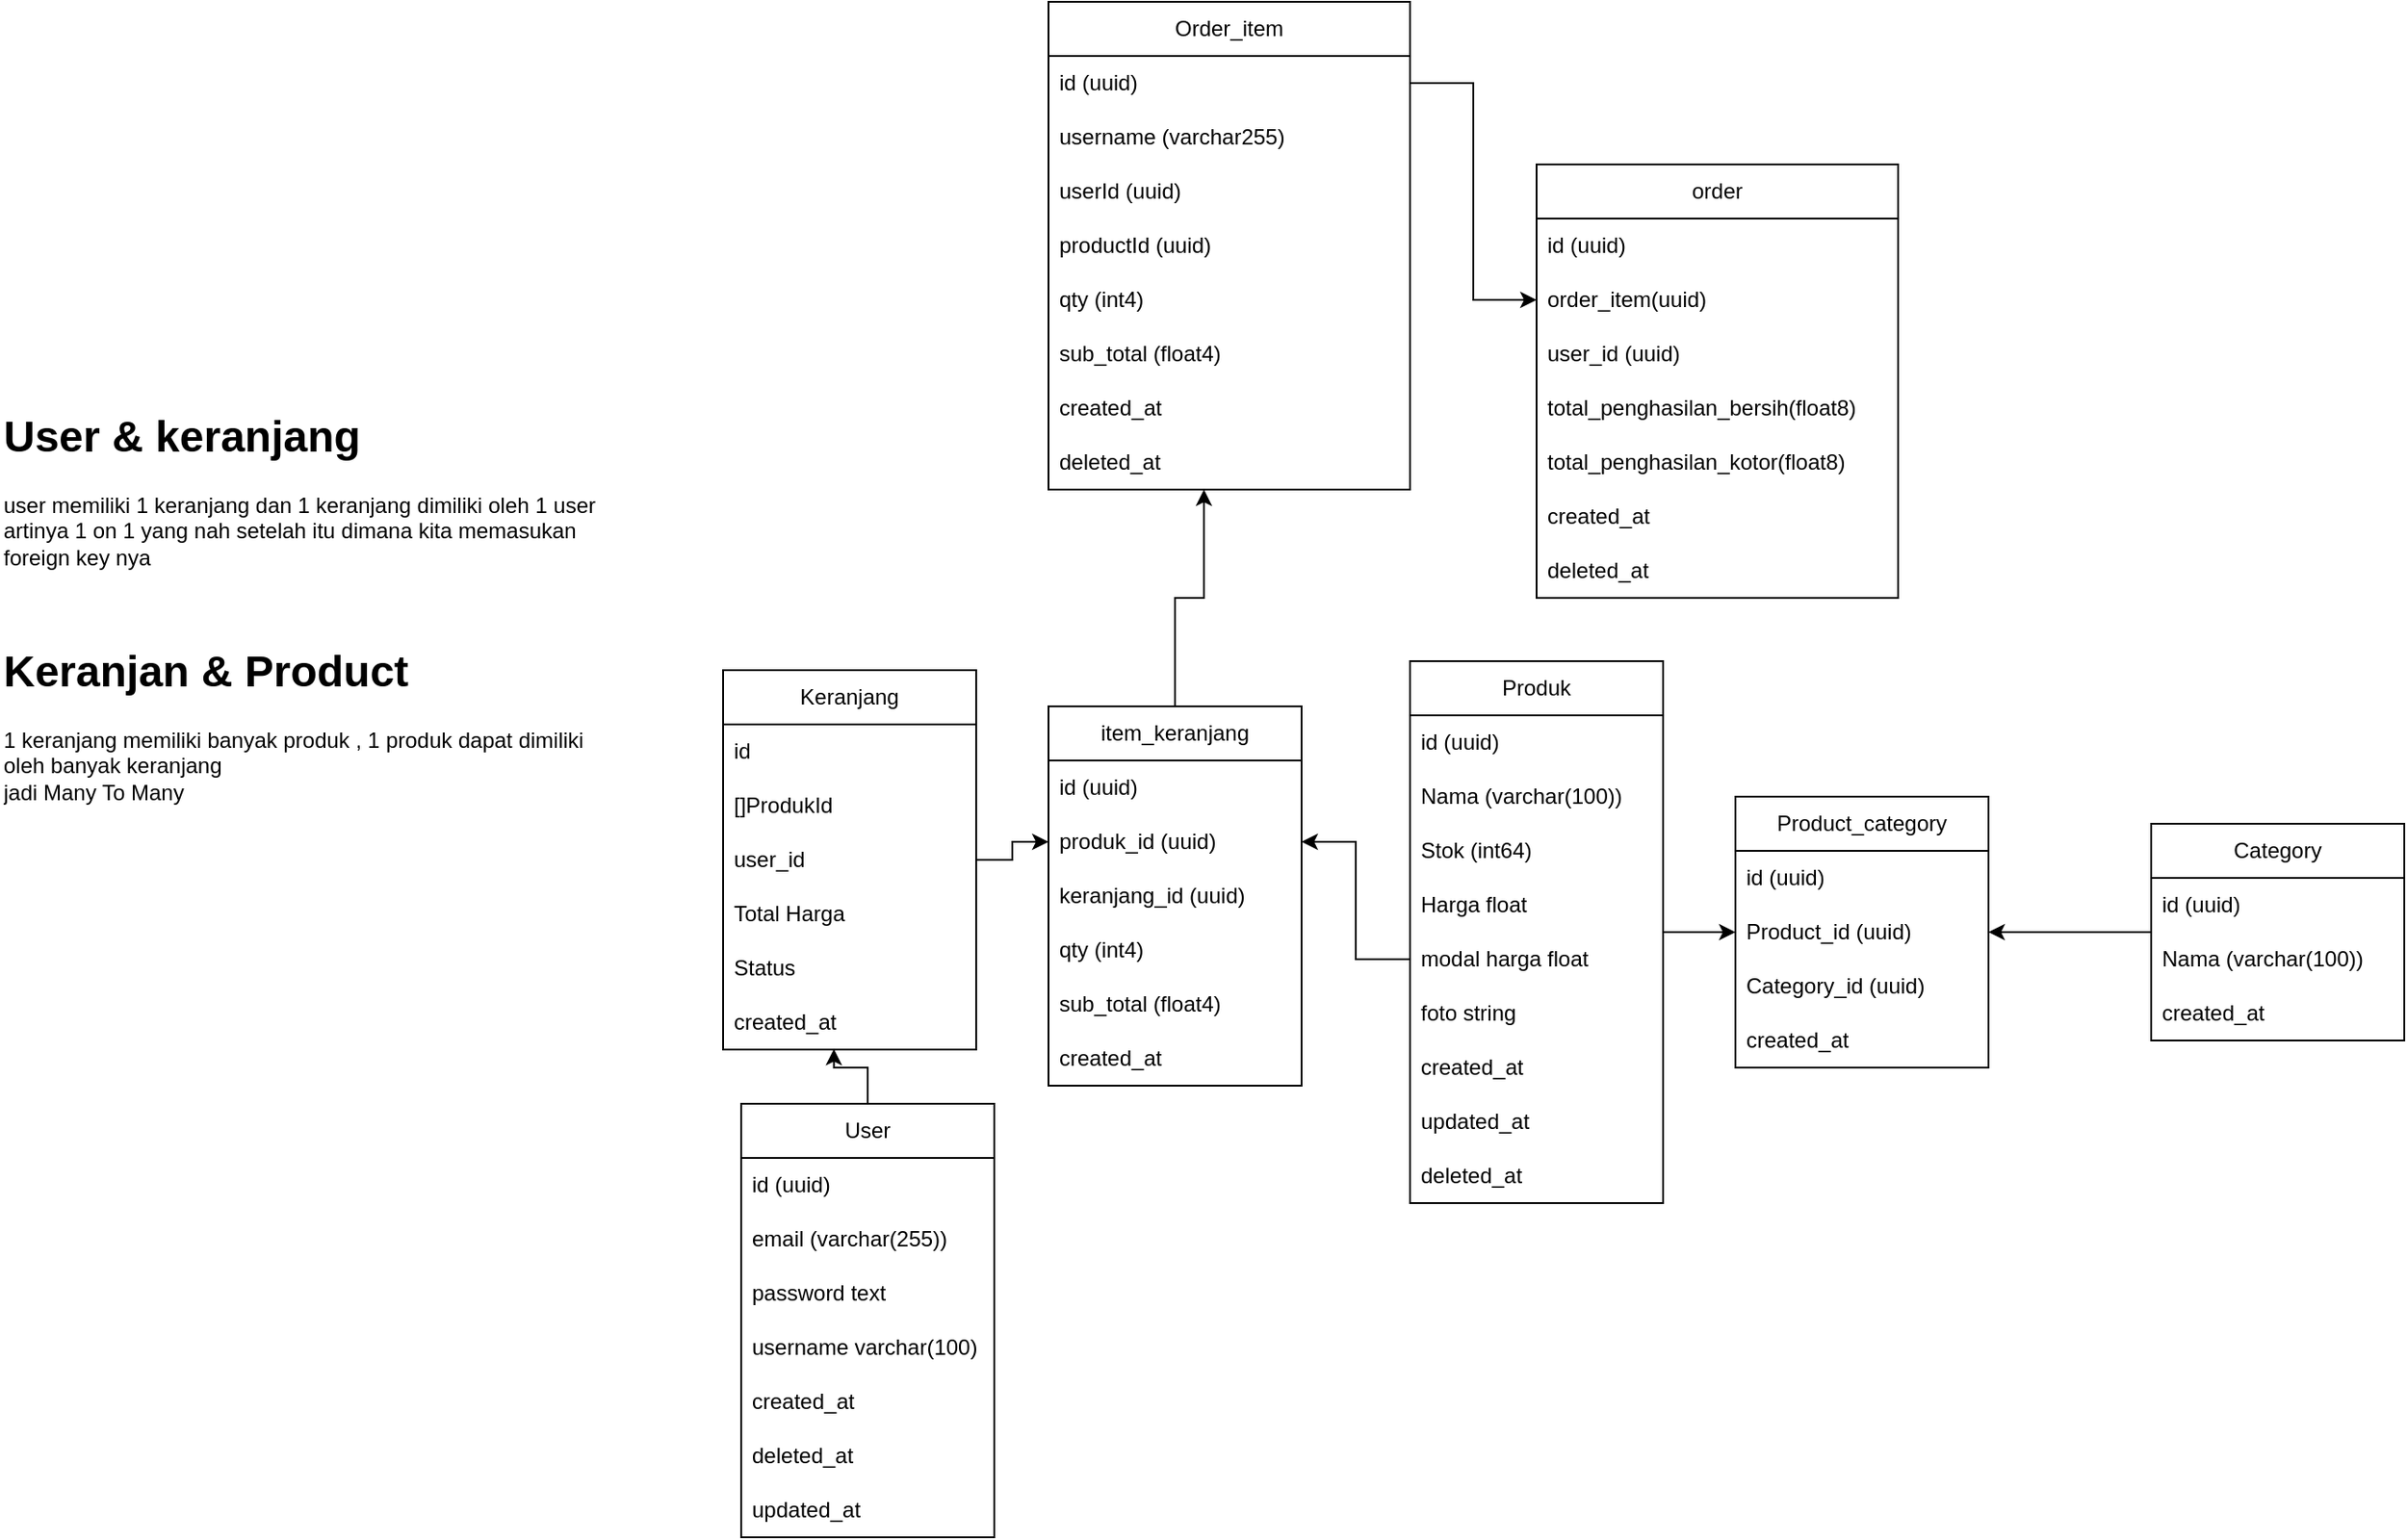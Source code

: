 <mxfile version="24.7.13">
  <diagram name="Page-1" id="lOJd_2yzAuHPyzFfPZ1G">
    <mxGraphModel dx="1784" dy="1595" grid="1" gridSize="10" guides="1" tooltips="1" connect="1" arrows="1" fold="1" page="1" pageScale="1" pageWidth="827" pageHeight="1169" math="0" shadow="0">
      <root>
        <mxCell id="0" />
        <mxCell id="1" parent="0" />
        <mxCell id="qd2NEyFKi7hXgLEbrFFD-2" value="User" style="swimlane;fontStyle=0;childLayout=stackLayout;horizontal=1;startSize=30;horizontalStack=0;resizeParent=1;resizeParentMax=0;resizeLast=0;collapsible=1;marginBottom=0;whiteSpace=wrap;html=1;" parent="1" vertex="1">
          <mxGeometry x="60" y="430" width="140" height="240" as="geometry" />
        </mxCell>
        <mxCell id="qd2NEyFKi7hXgLEbrFFD-3" value="id (uuid)" style="text;strokeColor=none;fillColor=none;align=left;verticalAlign=middle;spacingLeft=4;spacingRight=4;overflow=hidden;points=[[0,0.5],[1,0.5]];portConstraint=eastwest;rotatable=0;whiteSpace=wrap;html=1;" parent="qd2NEyFKi7hXgLEbrFFD-2" vertex="1">
          <mxGeometry y="30" width="140" height="30" as="geometry" />
        </mxCell>
        <mxCell id="qd2NEyFKi7hXgLEbrFFD-4" value="email (varchar(255))" style="text;strokeColor=none;fillColor=none;align=left;verticalAlign=middle;spacingLeft=4;spacingRight=4;overflow=hidden;points=[[0,0.5],[1,0.5]];portConstraint=eastwest;rotatable=0;whiteSpace=wrap;html=1;" parent="qd2NEyFKi7hXgLEbrFFD-2" vertex="1">
          <mxGeometry y="60" width="140" height="30" as="geometry" />
        </mxCell>
        <mxCell id="qd2NEyFKi7hXgLEbrFFD-5" value="password text" style="text;strokeColor=none;fillColor=none;align=left;verticalAlign=middle;spacingLeft=4;spacingRight=4;overflow=hidden;points=[[0,0.5],[1,0.5]];portConstraint=eastwest;rotatable=0;whiteSpace=wrap;html=1;" parent="qd2NEyFKi7hXgLEbrFFD-2" vertex="1">
          <mxGeometry y="90" width="140" height="30" as="geometry" />
        </mxCell>
        <mxCell id="qd2NEyFKi7hXgLEbrFFD-6" value="username varchar(100)" style="text;strokeColor=none;fillColor=none;align=left;verticalAlign=middle;spacingLeft=4;spacingRight=4;overflow=hidden;points=[[0,0.5],[1,0.5]];portConstraint=eastwest;rotatable=0;whiteSpace=wrap;html=1;" parent="qd2NEyFKi7hXgLEbrFFD-2" vertex="1">
          <mxGeometry y="120" width="140" height="30" as="geometry" />
        </mxCell>
        <mxCell id="qd2NEyFKi7hXgLEbrFFD-17" value="created_at" style="text;strokeColor=none;fillColor=none;align=left;verticalAlign=middle;spacingLeft=4;spacingRight=4;overflow=hidden;points=[[0,0.5],[1,0.5]];portConstraint=eastwest;rotatable=0;whiteSpace=wrap;html=1;" parent="qd2NEyFKi7hXgLEbrFFD-2" vertex="1">
          <mxGeometry y="150" width="140" height="30" as="geometry" />
        </mxCell>
        <mxCell id="qd2NEyFKi7hXgLEbrFFD-19" value="deleted_at" style="text;strokeColor=none;fillColor=none;align=left;verticalAlign=middle;spacingLeft=4;spacingRight=4;overflow=hidden;points=[[0,0.5],[1,0.5]];portConstraint=eastwest;rotatable=0;whiteSpace=wrap;html=1;" parent="qd2NEyFKi7hXgLEbrFFD-2" vertex="1">
          <mxGeometry y="180" width="140" height="30" as="geometry" />
        </mxCell>
        <mxCell id="qd2NEyFKi7hXgLEbrFFD-18" value="updated_at" style="text;strokeColor=none;fillColor=none;align=left;verticalAlign=middle;spacingLeft=4;spacingRight=4;overflow=hidden;points=[[0,0.5],[1,0.5]];portConstraint=eastwest;rotatable=0;whiteSpace=wrap;html=1;" parent="qd2NEyFKi7hXgLEbrFFD-2" vertex="1">
          <mxGeometry y="210" width="140" height="30" as="geometry" />
        </mxCell>
        <mxCell id="F3YSlElswfN9C0F0ZAho-8" style="edgeStyle=orthogonalEdgeStyle;rounded=0;orthogonalLoop=1;jettySize=auto;html=1;" parent="1" source="qd2NEyFKi7hXgLEbrFFD-7" target="F3YSlElswfN9C0F0ZAho-5" edge="1">
          <mxGeometry relative="1" as="geometry" />
        </mxCell>
        <mxCell id="qd2NEyFKi7hXgLEbrFFD-7" value="Produk" style="swimlane;fontStyle=0;childLayout=stackLayout;horizontal=1;startSize=30;horizontalStack=0;resizeParent=1;resizeParentMax=0;resizeLast=0;collapsible=1;marginBottom=0;whiteSpace=wrap;html=1;" parent="1" vertex="1">
          <mxGeometry x="430" y="185" width="140" height="300" as="geometry" />
        </mxCell>
        <mxCell id="qd2NEyFKi7hXgLEbrFFD-8" value="id (uuid)" style="text;strokeColor=none;fillColor=none;align=left;verticalAlign=middle;spacingLeft=4;spacingRight=4;overflow=hidden;points=[[0,0.5],[1,0.5]];portConstraint=eastwest;rotatable=0;whiteSpace=wrap;html=1;" parent="qd2NEyFKi7hXgLEbrFFD-7" vertex="1">
          <mxGeometry y="30" width="140" height="30" as="geometry" />
        </mxCell>
        <mxCell id="qd2NEyFKi7hXgLEbrFFD-9" value="Nama (varchar(100))" style="text;strokeColor=none;fillColor=none;align=left;verticalAlign=middle;spacingLeft=4;spacingRight=4;overflow=hidden;points=[[0,0.5],[1,0.5]];portConstraint=eastwest;rotatable=0;whiteSpace=wrap;html=1;" parent="qd2NEyFKi7hXgLEbrFFD-7" vertex="1">
          <mxGeometry y="60" width="140" height="30" as="geometry" />
        </mxCell>
        <mxCell id="qd2NEyFKi7hXgLEbrFFD-10" value="Stok (int64)" style="text;strokeColor=none;fillColor=none;align=left;verticalAlign=middle;spacingLeft=4;spacingRight=4;overflow=hidden;points=[[0,0.5],[1,0.5]];portConstraint=eastwest;rotatable=0;whiteSpace=wrap;html=1;" parent="qd2NEyFKi7hXgLEbrFFD-7" vertex="1">
          <mxGeometry y="90" width="140" height="30" as="geometry" />
        </mxCell>
        <mxCell id="qd2NEyFKi7hXgLEbrFFD-11" value="Harga float" style="text;strokeColor=none;fillColor=none;align=left;verticalAlign=middle;spacingLeft=4;spacingRight=4;overflow=hidden;points=[[0,0.5],[1,0.5]];portConstraint=eastwest;rotatable=0;whiteSpace=wrap;html=1;" parent="qd2NEyFKi7hXgLEbrFFD-7" vertex="1">
          <mxGeometry y="120" width="140" height="30" as="geometry" />
        </mxCell>
        <mxCell id="qd2NEyFKi7hXgLEbrFFD-12" value="modal harga float" style="text;strokeColor=none;fillColor=none;align=left;verticalAlign=middle;spacingLeft=4;spacingRight=4;overflow=hidden;points=[[0,0.5],[1,0.5]];portConstraint=eastwest;rotatable=0;whiteSpace=wrap;html=1;" parent="qd2NEyFKi7hXgLEbrFFD-7" vertex="1">
          <mxGeometry y="150" width="140" height="30" as="geometry" />
        </mxCell>
        <mxCell id="qd2NEyFKi7hXgLEbrFFD-13" value="foto string" style="text;strokeColor=none;fillColor=none;align=left;verticalAlign=middle;spacingLeft=4;spacingRight=4;overflow=hidden;points=[[0,0.5],[1,0.5]];portConstraint=eastwest;rotatable=0;whiteSpace=wrap;html=1;" parent="qd2NEyFKi7hXgLEbrFFD-7" vertex="1">
          <mxGeometry y="180" width="140" height="30" as="geometry" />
        </mxCell>
        <mxCell id="qd2NEyFKi7hXgLEbrFFD-14" value="created_at" style="text;strokeColor=none;fillColor=none;align=left;verticalAlign=middle;spacingLeft=4;spacingRight=4;overflow=hidden;points=[[0,0.5],[1,0.5]];portConstraint=eastwest;rotatable=0;whiteSpace=wrap;html=1;" parent="qd2NEyFKi7hXgLEbrFFD-7" vertex="1">
          <mxGeometry y="210" width="140" height="30" as="geometry" />
        </mxCell>
        <mxCell id="qd2NEyFKi7hXgLEbrFFD-16" value="updated_at" style="text;strokeColor=none;fillColor=none;align=left;verticalAlign=middle;spacingLeft=4;spacingRight=4;overflow=hidden;points=[[0,0.5],[1,0.5]];portConstraint=eastwest;rotatable=0;whiteSpace=wrap;html=1;" parent="qd2NEyFKi7hXgLEbrFFD-7" vertex="1">
          <mxGeometry y="240" width="140" height="30" as="geometry" />
        </mxCell>
        <mxCell id="qd2NEyFKi7hXgLEbrFFD-15" value="deleted_at" style="text;strokeColor=none;fillColor=none;align=left;verticalAlign=middle;spacingLeft=4;spacingRight=4;overflow=hidden;points=[[0,0.5],[1,0.5]];portConstraint=eastwest;rotatable=0;whiteSpace=wrap;html=1;" parent="qd2NEyFKi7hXgLEbrFFD-7" vertex="1">
          <mxGeometry y="270" width="140" height="30" as="geometry" />
        </mxCell>
        <mxCell id="F3YSlElswfN9C0F0ZAho-23" style="edgeStyle=orthogonalEdgeStyle;rounded=0;orthogonalLoop=1;jettySize=auto;html=1;" parent="1" source="qd2NEyFKi7hXgLEbrFFD-20" target="F3YSlElswfN9C0F0ZAho-22" edge="1">
          <mxGeometry relative="1" as="geometry" />
        </mxCell>
        <mxCell id="qd2NEyFKi7hXgLEbrFFD-20" value="Keranjang" style="swimlane;fontStyle=0;childLayout=stackLayout;horizontal=1;startSize=30;horizontalStack=0;resizeParent=1;resizeParentMax=0;resizeLast=0;collapsible=1;marginBottom=0;whiteSpace=wrap;html=1;" parent="1" vertex="1">
          <mxGeometry x="50" y="190" width="140" height="210" as="geometry" />
        </mxCell>
        <mxCell id="qd2NEyFKi7hXgLEbrFFD-21" value="id" style="text;strokeColor=none;fillColor=none;align=left;verticalAlign=middle;spacingLeft=4;spacingRight=4;overflow=hidden;points=[[0,0.5],[1,0.5]];portConstraint=eastwest;rotatable=0;whiteSpace=wrap;html=1;" parent="qd2NEyFKi7hXgLEbrFFD-20" vertex="1">
          <mxGeometry y="30" width="140" height="30" as="geometry" />
        </mxCell>
        <mxCell id="qd2NEyFKi7hXgLEbrFFD-31" value="[]ProdukId" style="text;strokeColor=none;fillColor=none;align=left;verticalAlign=middle;spacingLeft=4;spacingRight=4;overflow=hidden;points=[[0,0.5],[1,0.5]];portConstraint=eastwest;rotatable=0;whiteSpace=wrap;html=1;" parent="qd2NEyFKi7hXgLEbrFFD-20" vertex="1">
          <mxGeometry y="60" width="140" height="30" as="geometry" />
        </mxCell>
        <mxCell id="qd2NEyFKi7hXgLEbrFFD-36" value="user_id" style="text;strokeColor=none;fillColor=none;align=left;verticalAlign=middle;spacingLeft=4;spacingRight=4;overflow=hidden;points=[[0,0.5],[1,0.5]];portConstraint=eastwest;rotatable=0;whiteSpace=wrap;html=1;" parent="qd2NEyFKi7hXgLEbrFFD-20" vertex="1">
          <mxGeometry y="90" width="140" height="30" as="geometry" />
        </mxCell>
        <mxCell id="qd2NEyFKi7hXgLEbrFFD-32" value="Total Harga&amp;nbsp;" style="text;strokeColor=none;fillColor=none;align=left;verticalAlign=middle;spacingLeft=4;spacingRight=4;overflow=hidden;points=[[0,0.5],[1,0.5]];portConstraint=eastwest;rotatable=0;whiteSpace=wrap;html=1;" parent="qd2NEyFKi7hXgLEbrFFD-20" vertex="1">
          <mxGeometry y="120" width="140" height="30" as="geometry" />
        </mxCell>
        <mxCell id="qd2NEyFKi7hXgLEbrFFD-33" value="Status" style="text;strokeColor=none;fillColor=none;align=left;verticalAlign=middle;spacingLeft=4;spacingRight=4;overflow=hidden;points=[[0,0.5],[1,0.5]];portConstraint=eastwest;rotatable=0;whiteSpace=wrap;html=1;" parent="qd2NEyFKi7hXgLEbrFFD-20" vertex="1">
          <mxGeometry y="150" width="140" height="30" as="geometry" />
        </mxCell>
        <mxCell id="qd2NEyFKi7hXgLEbrFFD-30" value="created_at" style="text;strokeColor=none;fillColor=none;align=left;verticalAlign=middle;spacingLeft=4;spacingRight=4;overflow=hidden;points=[[0,0.5],[1,0.5]];portConstraint=eastwest;rotatable=0;whiteSpace=wrap;html=1;" parent="qd2NEyFKi7hXgLEbrFFD-20" vertex="1">
          <mxGeometry y="180" width="140" height="30" as="geometry" />
        </mxCell>
        <mxCell id="F3YSlElswfN9C0F0ZAho-7" style="edgeStyle=orthogonalEdgeStyle;rounded=0;orthogonalLoop=1;jettySize=auto;html=1;entryX=1;entryY=0.5;entryDx=0;entryDy=0;" parent="1" source="BQc2-m9EsN3NfjBX9uYJ-2" target="F3YSlElswfN9C0F0ZAho-5" edge="1">
          <mxGeometry relative="1" as="geometry" />
        </mxCell>
        <mxCell id="BQc2-m9EsN3NfjBX9uYJ-2" value="Category" style="swimlane;fontStyle=0;childLayout=stackLayout;horizontal=1;startSize=30;horizontalStack=0;resizeParent=1;resizeParentMax=0;resizeLast=0;collapsible=1;marginBottom=0;whiteSpace=wrap;html=1;" parent="1" vertex="1">
          <mxGeometry x="840" y="275" width="140" height="120" as="geometry" />
        </mxCell>
        <mxCell id="BQc2-m9EsN3NfjBX9uYJ-3" value="id (uuid)" style="text;strokeColor=none;fillColor=none;align=left;verticalAlign=middle;spacingLeft=4;spacingRight=4;overflow=hidden;points=[[0,0.5],[1,0.5]];portConstraint=eastwest;rotatable=0;whiteSpace=wrap;html=1;" parent="BQc2-m9EsN3NfjBX9uYJ-2" vertex="1">
          <mxGeometry y="30" width="140" height="30" as="geometry" />
        </mxCell>
        <mxCell id="BQc2-m9EsN3NfjBX9uYJ-4" value="Nama (varchar(100))" style="text;strokeColor=none;fillColor=none;align=left;verticalAlign=middle;spacingLeft=4;spacingRight=4;overflow=hidden;points=[[0,0.5],[1,0.5]];portConstraint=eastwest;rotatable=0;whiteSpace=wrap;html=1;" parent="BQc2-m9EsN3NfjBX9uYJ-2" vertex="1">
          <mxGeometry y="60" width="140" height="30" as="geometry" />
        </mxCell>
        <mxCell id="BQc2-m9EsN3NfjBX9uYJ-10" value="created_at" style="text;strokeColor=none;fillColor=none;align=left;verticalAlign=middle;spacingLeft=4;spacingRight=4;overflow=hidden;points=[[0,0.5],[1,0.5]];portConstraint=eastwest;rotatable=0;whiteSpace=wrap;html=1;" parent="BQc2-m9EsN3NfjBX9uYJ-2" vertex="1">
          <mxGeometry y="90" width="140" height="30" as="geometry" />
        </mxCell>
        <mxCell id="F3YSlElswfN9C0F0ZAho-1" value="Product_category" style="swimlane;fontStyle=0;childLayout=stackLayout;horizontal=1;startSize=30;horizontalStack=0;resizeParent=1;resizeParentMax=0;resizeLast=0;collapsible=1;marginBottom=0;whiteSpace=wrap;html=1;" parent="1" vertex="1">
          <mxGeometry x="610" y="260" width="140" height="150" as="geometry" />
        </mxCell>
        <mxCell id="F3YSlElswfN9C0F0ZAho-3" value="id (uuid)" style="text;strokeColor=none;fillColor=none;align=left;verticalAlign=middle;spacingLeft=4;spacingRight=4;overflow=hidden;points=[[0,0.5],[1,0.5]];portConstraint=eastwest;rotatable=0;whiteSpace=wrap;html=1;" parent="F3YSlElswfN9C0F0ZAho-1" vertex="1">
          <mxGeometry y="30" width="140" height="30" as="geometry" />
        </mxCell>
        <mxCell id="F3YSlElswfN9C0F0ZAho-5" value="Product_id (uuid)" style="text;strokeColor=none;fillColor=none;align=left;verticalAlign=middle;spacingLeft=4;spacingRight=4;overflow=hidden;points=[[0,0.5],[1,0.5]];portConstraint=eastwest;rotatable=0;whiteSpace=wrap;html=1;" parent="F3YSlElswfN9C0F0ZAho-1" vertex="1">
          <mxGeometry y="60" width="140" height="30" as="geometry" />
        </mxCell>
        <mxCell id="F3YSlElswfN9C0F0ZAho-6" value="Category_id (uuid)" style="text;strokeColor=none;fillColor=none;align=left;verticalAlign=middle;spacingLeft=4;spacingRight=4;overflow=hidden;points=[[0,0.5],[1,0.5]];portConstraint=eastwest;rotatable=0;whiteSpace=wrap;html=1;" parent="F3YSlElswfN9C0F0ZAho-1" vertex="1">
          <mxGeometry y="90" width="140" height="30" as="geometry" />
        </mxCell>
        <mxCell id="F3YSlElswfN9C0F0ZAho-4" value="created_at" style="text;strokeColor=none;fillColor=none;align=left;verticalAlign=middle;spacingLeft=4;spacingRight=4;overflow=hidden;points=[[0,0.5],[1,0.5]];portConstraint=eastwest;rotatable=0;whiteSpace=wrap;html=1;" parent="F3YSlElswfN9C0F0ZAho-1" vertex="1">
          <mxGeometry y="120" width="140" height="30" as="geometry" />
        </mxCell>
        <mxCell id="F3YSlElswfN9C0F0ZAho-9" value="&lt;h1 style=&quot;margin-top: 0px;&quot;&gt;User &amp;amp; keranjang&lt;/h1&gt;&lt;div&gt;user memiliki 1 keranjang dan 1 keranjang dimiliki oleh 1 user&lt;/div&gt;&lt;div&gt;artinya 1 on 1 yang nah setelah itu dimana kita memasukan foreign key nya&amp;nbsp;&lt;/div&gt;" style="text;html=1;whiteSpace=wrap;overflow=hidden;rounded=0;" parent="1" vertex="1">
          <mxGeometry x="-350" y="40" width="330" height="120" as="geometry" />
        </mxCell>
        <mxCell id="F3YSlElswfN9C0F0ZAho-10" value="&lt;h1 style=&quot;margin-top: 0px;&quot;&gt;&lt;span style=&quot;background-color: initial;&quot;&gt;Keranjan &amp;amp; Product&lt;/span&gt;&lt;/h1&gt;&lt;div&gt;&lt;span style=&quot;background-color: initial;&quot;&gt;1 keranjang memiliki banyak produk , 1 produk dapat dimiliki oleh banyak keranjang&amp;nbsp;&lt;/span&gt;&lt;/div&gt;&lt;div&gt;&lt;span style=&quot;background-color: initial;&quot;&gt;jadi Many To Many&lt;/span&gt;&lt;/div&gt;" style="text;html=1;whiteSpace=wrap;overflow=hidden;rounded=0;" parent="1" vertex="1">
          <mxGeometry x="-350" y="170" width="330" height="120" as="geometry" />
        </mxCell>
        <mxCell id="F3YSlElswfN9C0F0ZAho-11" style="edgeStyle=orthogonalEdgeStyle;rounded=0;orthogonalLoop=1;jettySize=auto;html=1;entryX=0.438;entryY=0.989;entryDx=0;entryDy=0;entryPerimeter=0;" parent="1" source="qd2NEyFKi7hXgLEbrFFD-2" target="qd2NEyFKi7hXgLEbrFFD-30" edge="1">
          <mxGeometry relative="1" as="geometry" />
        </mxCell>
        <mxCell id="F3YSlElswfN9C0F0ZAho-12" value="item_keranjang" style="swimlane;fontStyle=0;childLayout=stackLayout;horizontal=1;startSize=30;horizontalStack=0;resizeParent=1;resizeParentMax=0;resizeLast=0;collapsible=1;marginBottom=0;whiteSpace=wrap;html=1;" parent="1" vertex="1">
          <mxGeometry x="230" y="210" width="140" height="210" as="geometry" />
        </mxCell>
        <mxCell id="F3YSlElswfN9C0F0ZAho-13" value="id (uuid)" style="text;strokeColor=none;fillColor=none;align=left;verticalAlign=middle;spacingLeft=4;spacingRight=4;overflow=hidden;points=[[0,0.5],[1,0.5]];portConstraint=eastwest;rotatable=0;whiteSpace=wrap;html=1;" parent="F3YSlElswfN9C0F0ZAho-12" vertex="1">
          <mxGeometry y="30" width="140" height="30" as="geometry" />
        </mxCell>
        <mxCell id="F3YSlElswfN9C0F0ZAho-22" value="produk_id&amp;nbsp;(uuid)" style="text;strokeColor=none;fillColor=none;align=left;verticalAlign=middle;spacingLeft=4;spacingRight=4;overflow=hidden;points=[[0,0.5],[1,0.5]];portConstraint=eastwest;rotatable=0;whiteSpace=wrap;html=1;" parent="F3YSlElswfN9C0F0ZAho-12" vertex="1">
          <mxGeometry y="60" width="140" height="30" as="geometry" />
        </mxCell>
        <mxCell id="F3YSlElswfN9C0F0ZAho-24" value="keranjang_id (uuid)" style="text;strokeColor=none;fillColor=none;align=left;verticalAlign=middle;spacingLeft=4;spacingRight=4;overflow=hidden;points=[[0,0.5],[1,0.5]];portConstraint=eastwest;rotatable=0;whiteSpace=wrap;html=1;" parent="F3YSlElswfN9C0F0ZAho-12" vertex="1">
          <mxGeometry y="90" width="140" height="30" as="geometry" />
        </mxCell>
        <mxCell id="F3YSlElswfN9C0F0ZAho-27" value="qty (int4)" style="text;strokeColor=none;fillColor=none;align=left;verticalAlign=middle;spacingLeft=4;spacingRight=4;overflow=hidden;points=[[0,0.5],[1,0.5]];portConstraint=eastwest;rotatable=0;whiteSpace=wrap;html=1;" parent="F3YSlElswfN9C0F0ZAho-12" vertex="1">
          <mxGeometry y="120" width="140" height="30" as="geometry" />
        </mxCell>
        <mxCell id="F3YSlElswfN9C0F0ZAho-28" value="sub_total (float4)" style="text;strokeColor=none;fillColor=none;align=left;verticalAlign=middle;spacingLeft=4;spacingRight=4;overflow=hidden;points=[[0,0.5],[1,0.5]];portConstraint=eastwest;rotatable=0;whiteSpace=wrap;html=1;" parent="F3YSlElswfN9C0F0ZAho-12" vertex="1">
          <mxGeometry y="150" width="140" height="30" as="geometry" />
        </mxCell>
        <mxCell id="F3YSlElswfN9C0F0ZAho-19" value="created_at" style="text;strokeColor=none;fillColor=none;align=left;verticalAlign=middle;spacingLeft=4;spacingRight=4;overflow=hidden;points=[[0,0.5],[1,0.5]];portConstraint=eastwest;rotatable=0;whiteSpace=wrap;html=1;" parent="F3YSlElswfN9C0F0ZAho-12" vertex="1">
          <mxGeometry y="180" width="140" height="30" as="geometry" />
        </mxCell>
        <mxCell id="F3YSlElswfN9C0F0ZAho-29" style="edgeStyle=orthogonalEdgeStyle;rounded=0;orthogonalLoop=1;jettySize=auto;html=1;entryX=1;entryY=0.5;entryDx=0;entryDy=0;" parent="1" source="qd2NEyFKi7hXgLEbrFFD-12" target="F3YSlElswfN9C0F0ZAho-22" edge="1">
          <mxGeometry relative="1" as="geometry" />
        </mxCell>
        <mxCell id="Fl2GoSGFnd6hf9cETGUD-1" value="Order_item" style="swimlane;fontStyle=0;childLayout=stackLayout;horizontal=1;startSize=30;horizontalStack=0;resizeParent=1;resizeParentMax=0;resizeLast=0;collapsible=1;marginBottom=0;whiteSpace=wrap;html=1;" vertex="1" parent="1">
          <mxGeometry x="230" y="-180" width="200" height="270" as="geometry" />
        </mxCell>
        <mxCell id="Fl2GoSGFnd6hf9cETGUD-2" value="id (uuid)" style="text;strokeColor=none;fillColor=none;align=left;verticalAlign=middle;spacingLeft=4;spacingRight=4;overflow=hidden;points=[[0,0.5],[1,0.5]];portConstraint=eastwest;rotatable=0;whiteSpace=wrap;html=1;" vertex="1" parent="Fl2GoSGFnd6hf9cETGUD-1">
          <mxGeometry y="30" width="200" height="30" as="geometry" />
        </mxCell>
        <mxCell id="Fl2GoSGFnd6hf9cETGUD-26" value="username (varchar255)" style="text;strokeColor=none;fillColor=none;align=left;verticalAlign=middle;spacingLeft=4;spacingRight=4;overflow=hidden;points=[[0,0.5],[1,0.5]];portConstraint=eastwest;rotatable=0;whiteSpace=wrap;html=1;" vertex="1" parent="Fl2GoSGFnd6hf9cETGUD-1">
          <mxGeometry y="60" width="200" height="30" as="geometry" />
        </mxCell>
        <mxCell id="Fl2GoSGFnd6hf9cETGUD-28" value="userId (uuid)" style="text;strokeColor=none;fillColor=none;align=left;verticalAlign=middle;spacingLeft=4;spacingRight=4;overflow=hidden;points=[[0,0.5],[1,0.5]];portConstraint=eastwest;rotatable=0;whiteSpace=wrap;html=1;" vertex="1" parent="Fl2GoSGFnd6hf9cETGUD-1">
          <mxGeometry y="90" width="200" height="30" as="geometry" />
        </mxCell>
        <mxCell id="Fl2GoSGFnd6hf9cETGUD-29" value="productId (uuid)" style="text;strokeColor=none;fillColor=none;align=left;verticalAlign=middle;spacingLeft=4;spacingRight=4;overflow=hidden;points=[[0,0.5],[1,0.5]];portConstraint=eastwest;rotatable=0;whiteSpace=wrap;html=1;" vertex="1" parent="Fl2GoSGFnd6hf9cETGUD-1">
          <mxGeometry y="120" width="200" height="30" as="geometry" />
        </mxCell>
        <mxCell id="Fl2GoSGFnd6hf9cETGUD-5" value="qty (int4)" style="text;strokeColor=none;fillColor=none;align=left;verticalAlign=middle;spacingLeft=4;spacingRight=4;overflow=hidden;points=[[0,0.5],[1,0.5]];portConstraint=eastwest;rotatable=0;whiteSpace=wrap;html=1;" vertex="1" parent="Fl2GoSGFnd6hf9cETGUD-1">
          <mxGeometry y="150" width="200" height="30" as="geometry" />
        </mxCell>
        <mxCell id="Fl2GoSGFnd6hf9cETGUD-6" value="sub_total (float4)" style="text;strokeColor=none;fillColor=none;align=left;verticalAlign=middle;spacingLeft=4;spacingRight=4;overflow=hidden;points=[[0,0.5],[1,0.5]];portConstraint=eastwest;rotatable=0;whiteSpace=wrap;html=1;" vertex="1" parent="Fl2GoSGFnd6hf9cETGUD-1">
          <mxGeometry y="180" width="200" height="30" as="geometry" />
        </mxCell>
        <mxCell id="Fl2GoSGFnd6hf9cETGUD-7" value="created_at" style="text;strokeColor=none;fillColor=none;align=left;verticalAlign=middle;spacingLeft=4;spacingRight=4;overflow=hidden;points=[[0,0.5],[1,0.5]];portConstraint=eastwest;rotatable=0;whiteSpace=wrap;html=1;" vertex="1" parent="Fl2GoSGFnd6hf9cETGUD-1">
          <mxGeometry y="210" width="200" height="30" as="geometry" />
        </mxCell>
        <mxCell id="Fl2GoSGFnd6hf9cETGUD-11" value="deleted_at" style="text;strokeColor=none;fillColor=none;align=left;verticalAlign=middle;spacingLeft=4;spacingRight=4;overflow=hidden;points=[[0,0.5],[1,0.5]];portConstraint=eastwest;rotatable=0;whiteSpace=wrap;html=1;" vertex="1" parent="Fl2GoSGFnd6hf9cETGUD-1">
          <mxGeometry y="240" width="200" height="30" as="geometry" />
        </mxCell>
        <mxCell id="Fl2GoSGFnd6hf9cETGUD-13" value="order" style="swimlane;fontStyle=0;childLayout=stackLayout;horizontal=1;startSize=30;horizontalStack=0;resizeParent=1;resizeParentMax=0;resizeLast=0;collapsible=1;marginBottom=0;whiteSpace=wrap;html=1;" vertex="1" parent="1">
          <mxGeometry x="500" y="-90" width="200" height="240" as="geometry" />
        </mxCell>
        <mxCell id="Fl2GoSGFnd6hf9cETGUD-14" value="id (uuid)" style="text;strokeColor=none;fillColor=none;align=left;verticalAlign=middle;spacingLeft=4;spacingRight=4;overflow=hidden;points=[[0,0.5],[1,0.5]];portConstraint=eastwest;rotatable=0;whiteSpace=wrap;html=1;" vertex="1" parent="Fl2GoSGFnd6hf9cETGUD-13">
          <mxGeometry y="30" width="200" height="30" as="geometry" />
        </mxCell>
        <mxCell id="Fl2GoSGFnd6hf9cETGUD-15" value="order_item(uuid)" style="text;strokeColor=none;fillColor=none;align=left;verticalAlign=middle;spacingLeft=4;spacingRight=4;overflow=hidden;points=[[0,0.5],[1,0.5]];portConstraint=eastwest;rotatable=0;whiteSpace=wrap;html=1;" vertex="1" parent="Fl2GoSGFnd6hf9cETGUD-13">
          <mxGeometry y="60" width="200" height="30" as="geometry" />
        </mxCell>
        <mxCell id="Fl2GoSGFnd6hf9cETGUD-16" value="user_id&amp;nbsp;(uuid)" style="text;strokeColor=none;fillColor=none;align=left;verticalAlign=middle;spacingLeft=4;spacingRight=4;overflow=hidden;points=[[0,0.5],[1,0.5]];portConstraint=eastwest;rotatable=0;whiteSpace=wrap;html=1;" vertex="1" parent="Fl2GoSGFnd6hf9cETGUD-13">
          <mxGeometry y="90" width="200" height="30" as="geometry" />
        </mxCell>
        <mxCell id="Fl2GoSGFnd6hf9cETGUD-17" value="total_penghasilan_bersih(float8)" style="text;strokeColor=none;fillColor=none;align=left;verticalAlign=middle;spacingLeft=4;spacingRight=4;overflow=hidden;points=[[0,0.5],[1,0.5]];portConstraint=eastwest;rotatable=0;whiteSpace=wrap;html=1;" vertex="1" parent="Fl2GoSGFnd6hf9cETGUD-13">
          <mxGeometry y="120" width="200" height="30" as="geometry" />
        </mxCell>
        <mxCell id="Fl2GoSGFnd6hf9cETGUD-23" value="total_penghasilan_kotor(float8)" style="text;strokeColor=none;fillColor=none;align=left;verticalAlign=middle;spacingLeft=4;spacingRight=4;overflow=hidden;points=[[0,0.5],[1,0.5]];portConstraint=eastwest;rotatable=0;whiteSpace=wrap;html=1;" vertex="1" parent="Fl2GoSGFnd6hf9cETGUD-13">
          <mxGeometry y="150" width="200" height="30" as="geometry" />
        </mxCell>
        <mxCell id="Fl2GoSGFnd6hf9cETGUD-20" value="created_at" style="text;strokeColor=none;fillColor=none;align=left;verticalAlign=middle;spacingLeft=4;spacingRight=4;overflow=hidden;points=[[0,0.5],[1,0.5]];portConstraint=eastwest;rotatable=0;whiteSpace=wrap;html=1;" vertex="1" parent="Fl2GoSGFnd6hf9cETGUD-13">
          <mxGeometry y="180" width="200" height="30" as="geometry" />
        </mxCell>
        <mxCell id="Fl2GoSGFnd6hf9cETGUD-21" value="deleted_at" style="text;strokeColor=none;fillColor=none;align=left;verticalAlign=middle;spacingLeft=4;spacingRight=4;overflow=hidden;points=[[0,0.5],[1,0.5]];portConstraint=eastwest;rotatable=0;whiteSpace=wrap;html=1;" vertex="1" parent="Fl2GoSGFnd6hf9cETGUD-13">
          <mxGeometry y="210" width="200" height="30" as="geometry" />
        </mxCell>
        <mxCell id="Fl2GoSGFnd6hf9cETGUD-24" style="edgeStyle=orthogonalEdgeStyle;rounded=0;orthogonalLoop=1;jettySize=auto;html=1;entryX=0.43;entryY=1;entryDx=0;entryDy=0;entryPerimeter=0;" edge="1" parent="1" source="F3YSlElswfN9C0F0ZAho-12" target="Fl2GoSGFnd6hf9cETGUD-11">
          <mxGeometry relative="1" as="geometry" />
        </mxCell>
        <mxCell id="Fl2GoSGFnd6hf9cETGUD-25" style="edgeStyle=orthogonalEdgeStyle;rounded=0;orthogonalLoop=1;jettySize=auto;html=1;entryX=0;entryY=0.5;entryDx=0;entryDy=0;" edge="1" parent="1" source="Fl2GoSGFnd6hf9cETGUD-2" target="Fl2GoSGFnd6hf9cETGUD-15">
          <mxGeometry relative="1" as="geometry" />
        </mxCell>
      </root>
    </mxGraphModel>
  </diagram>
</mxfile>
